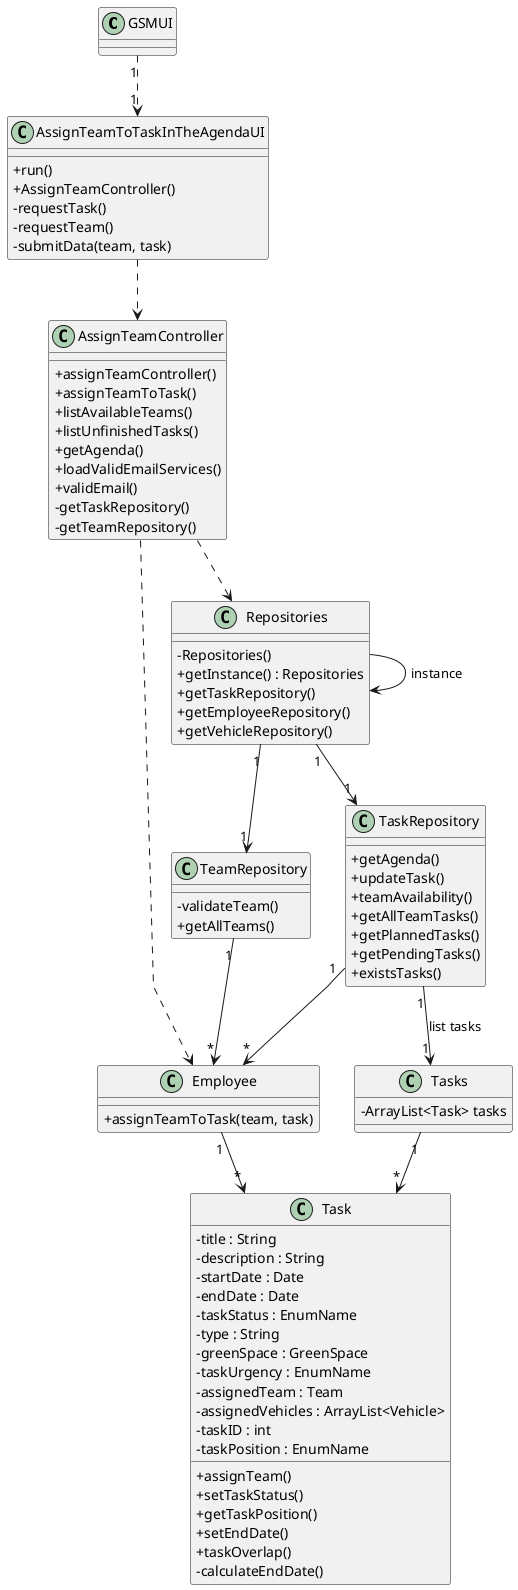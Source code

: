 @startuml
'skinparam monochrome true
skinparam packageStyle rectangle
skinparam shadowing false
skinparam linetype polyline
'skinparam linetype orto

skinparam classAttributeIconSize 0

'left to right direction

class GSMUI{
}

class AssignTeamToTaskInTheAgendaUI{
+run()
+AssignTeamController()
-requestTask()
-requestTeam()
-submitData(team, task)
}

class AssignTeamController{
+assignTeamController()
+assignTeamToTask()
+listAvailableTeams()
+listUnfinishedTasks()
+getAgenda()
+loadValidEmailServices()
+validEmail()
-getTaskRepository()
-getTeamRepository()
}

class Employee {
+assignTeamToTask(team, task)
}

class Task{
-title : String
-description : String
-startDate : Date
-endDate : Date
-taskStatus : EnumName
-type : String
-greenSpace : GreenSpace
-taskUrgency : EnumName
-assignedTeam : Team
-assignedVehicles : ArrayList<Vehicle>
-taskID : int
-taskPosition : EnumName

+assignTeam()
+setTaskStatus()
+getTaskPosition()
+setEndDate()
+taskOverlap()
-calculateEndDate()

}

class TaskRepository {
+getAgenda()
+updateTask()
+teamAvailability()
+getAllTeamTasks()
+getPlannedTasks()
+getPendingTasks()
+existsTasks()
}

class TeamRepository{
-validateTeam()
+getAllTeams()
}

class Repositories {
    - Repositories()
    + getInstance() : Repositories
    + getTaskRepository()
    + getEmployeeRepository()
    + getVehicleRepository()

}

class Tasks {
-ArrayList<Task> tasks
}



GSMUI "1" ..> "1" AssignTeamToTaskInTheAgendaUI

Repositories --> Repositories : instance


AssignTeamToTaskInTheAgendaUI ..> AssignTeamController

AssignTeamController ..> Repositories


Repositories "1"--> "1" TaskRepository
Repositories "1"--> "1" TeamRepository

TaskRepository "1"--> "*" Employee
TeamRepository "1"--> "*" Employee

Employee "1" --> "*"Task


AssignTeamController ..> Employee

TaskRepository "1" --> "1" Tasks : list tasks
Tasks "1" --> "*" Task


@enduml
